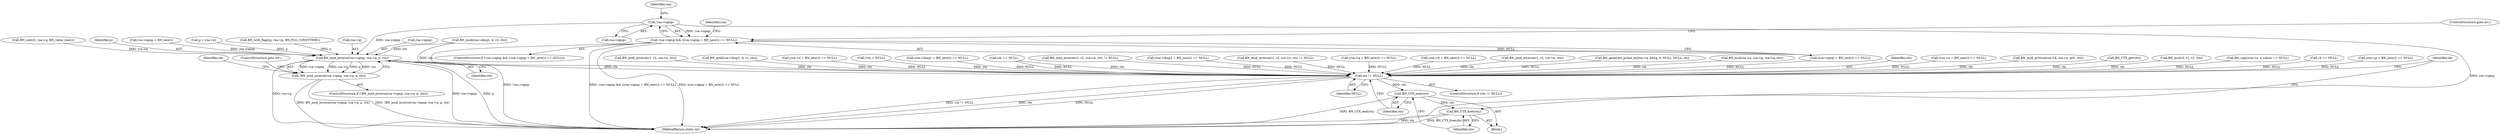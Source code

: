 digraph "0_openssl_349a41da1ad88ad87825414752a8ff5fdd6a6c3f@pointer" {
"1000321" [label="(Call,!rsa->iqmp)"];
"1000320" [label="(Call,!rsa->iqmp && ((rsa->iqmp = BN_new()) == NULL))"];
"1000662" [label="(Call,BN_mod_inverse(rsa->iqmp, rsa->q, p, ctx))"];
"1000661" [label="(Call,!BN_mod_inverse(rsa->iqmp, rsa->q, p, ctx))"];
"1000689" [label="(Call,ctx != NULL)"];
"1000693" [label="(Call,BN_CTX_end(ctx))"];
"1000695" [label="(Call,BN_CTX_free(ctx))"];
"1000283" [label="(Call,(rsa->q = BN_new()) == NULL)"];
"1000666" [label="(Call,rsa->q)"];
"1000241" [label="(Call,(rsa->d = BN_new()) == NULL)"];
"1000449" [label="(Call,BN_mod_inverse(r1, r2, rsa->e, ctx))"];
"1000322" [label="(Call,rsa->iqmp)"];
"1000693" [label="(Call,BN_CTX_end(ctx))"];
"1000661" [label="(Call,!BN_mod_inverse(rsa->iqmp, rsa->q, p, ctx))"];
"1000663" [label="(Call,rsa->iqmp)"];
"1000698" [label="(Identifier,ok)"];
"1000670" [label="(Identifier,ctx)"];
"1000418" [label="(Call,BN_generate_prime_ex(rsa->q, bitsq, 0, NULL, NULL, cb))"];
"1000545" [label="(Call,BN_sub(r2, rsa->q, BN_value_one()))"];
"1000522" [label="(Call,BN_mul(rsa->n, rsa->p, rsa->q, ctx))"];
"1000690" [label="(Identifier,ctx)"];
"1000255" [label="(Call,(rsa->e = BN_new()) == NULL)"];
"1000319" [label="(ControlStructure,if (!rsa->iqmp && ((rsa->iqmp = BN_new()) == NULL)))"];
"1000326" [label="(Call,rsa->iqmp = BN_new())"];
"1000671" [label="(ControlStructure,goto err;)"];
"1000699" [label="(MethodReturn,static int)"];
"1000582" [label="(Call,BN_mod_inverse(rsa->d, rsa->e, pr0, ctx))"];
"1000673" [label="(Identifier,ok)"];
"1000202" [label="(Call,BN_CTX_get(ctx))"];
"1000554" [label="(Call,BN_mul(r0, r1, r2, ctx))"];
"1000325" [label="(Call,(rsa->iqmp = BN_new()) == NULL)"];
"1000334" [label="(Call,BN_copy(rsa->e, e_value) == NULL)"];
"1000694" [label="(Identifier,ctx)"];
"1000205" [label="(Call,r3 == NULL)"];
"1000696" [label="(Identifier,ctx)"];
"1000655" [label="(Call,p = rsa->p)"];
"1000689" [label="(Call,ctx != NULL)"];
"1000269" [label="(Call,(rsa->p = BN_new()) == NULL)"];
"1000648" [label="(Call,BN_with_flags(p, rsa->p, BN_FLG_CONSTTIME))"];
"1000628" [label="(Call,BN_mod(rsa->dmq1, d, r2, ctx))"];
"1000662" [label="(Call,BN_mod_inverse(rsa->iqmp, rsa->q, p, ctx))"];
"1000660" [label="(ControlStructure,if (!BN_mod_inverse(rsa->iqmp, rsa->q, p, ctx)))"];
"1000337" [label="(Identifier,rsa)"];
"1000369" [label="(Call,BN_mod_inverse(r1, r2, rsa->e, ctx))"];
"1000618" [label="(Call,BN_mod(rsa->dmp1, d, r1, ctx))"];
"1000227" [label="(Call,(rsa->n = BN_new()) == NULL)"];
"1000669" [label="(Identifier,p)"];
"1000321" [label="(Call,!rsa->iqmp)"];
"1000691" [label="(Identifier,NULL)"];
"1000159" [label="(Call,*ctx = NULL)"];
"1000311" [label="(Call,(rsa->dmq1 = BN_new()) == NULL)"];
"1000182" [label="(Call,ctx == NULL)"];
"1000320" [label="(Call,!rsa->iqmp && ((rsa->iqmp = BN_new()) == NULL))"];
"1000688" [label="(ControlStructure,if (ctx != NULL))"];
"1000368" [label="(Call,BN_mod_inverse(r1, r2, rsa->e, ctx) != NULL)"];
"1000297" [label="(Call,(rsa->dmp1 = BN_new()) == NULL)"];
"1000692" [label="(Block,)"];
"1000328" [label="(Identifier,rsa)"];
"1000695" [label="(Call,BN_CTX_free(ctx))"];
"1000332" [label="(ControlStructure,goto err;)"];
"1000448" [label="(Call,BN_mod_inverse(r1, r2, rsa->e, ctx) != NULL)"];
"1000321" -> "1000320"  [label="AST: "];
"1000321" -> "1000322"  [label="CFG: "];
"1000322" -> "1000321"  [label="AST: "];
"1000328" -> "1000321"  [label="CFG: "];
"1000320" -> "1000321"  [label="CFG: "];
"1000321" -> "1000699"  [label="DDG: rsa->iqmp"];
"1000321" -> "1000320"  [label="DDG: rsa->iqmp"];
"1000321" -> "1000662"  [label="DDG: rsa->iqmp"];
"1000320" -> "1000319"  [label="AST: "];
"1000320" -> "1000325"  [label="CFG: "];
"1000325" -> "1000320"  [label="AST: "];
"1000332" -> "1000320"  [label="CFG: "];
"1000337" -> "1000320"  [label="CFG: "];
"1000320" -> "1000699"  [label="DDG: (rsa->iqmp = BN_new()) == NULL"];
"1000320" -> "1000699"  [label="DDG: !rsa->iqmp"];
"1000320" -> "1000699"  [label="DDG: !rsa->iqmp && ((rsa->iqmp = BN_new()) == NULL)"];
"1000325" -> "1000320"  [label="DDG: NULL"];
"1000662" -> "1000661"  [label="AST: "];
"1000662" -> "1000670"  [label="CFG: "];
"1000663" -> "1000662"  [label="AST: "];
"1000666" -> "1000662"  [label="AST: "];
"1000669" -> "1000662"  [label="AST: "];
"1000670" -> "1000662"  [label="AST: "];
"1000661" -> "1000662"  [label="CFG: "];
"1000662" -> "1000699"  [label="DDG: rsa->iqmp"];
"1000662" -> "1000699"  [label="DDG: rsa->q"];
"1000662" -> "1000699"  [label="DDG: p"];
"1000662" -> "1000661"  [label="DDG: rsa->iqmp"];
"1000662" -> "1000661"  [label="DDG: rsa->q"];
"1000662" -> "1000661"  [label="DDG: p"];
"1000662" -> "1000661"  [label="DDG: ctx"];
"1000326" -> "1000662"  [label="DDG: rsa->iqmp"];
"1000545" -> "1000662"  [label="DDG: rsa->q"];
"1000655" -> "1000662"  [label="DDG: p"];
"1000648" -> "1000662"  [label="DDG: p"];
"1000628" -> "1000662"  [label="DDG: ctx"];
"1000662" -> "1000689"  [label="DDG: ctx"];
"1000661" -> "1000660"  [label="AST: "];
"1000671" -> "1000661"  [label="CFG: "];
"1000673" -> "1000661"  [label="CFG: "];
"1000661" -> "1000699"  [label="DDG: !BN_mod_inverse(rsa->iqmp, rsa->q, p, ctx)"];
"1000661" -> "1000699"  [label="DDG: BN_mod_inverse(rsa->iqmp, rsa->q, p, ctx)"];
"1000689" -> "1000688"  [label="AST: "];
"1000689" -> "1000691"  [label="CFG: "];
"1000690" -> "1000689"  [label="AST: "];
"1000691" -> "1000689"  [label="AST: "];
"1000694" -> "1000689"  [label="CFG: "];
"1000698" -> "1000689"  [label="CFG: "];
"1000689" -> "1000699"  [label="DDG: ctx != NULL"];
"1000689" -> "1000699"  [label="DDG: ctx"];
"1000689" -> "1000699"  [label="DDG: NULL"];
"1000449" -> "1000689"  [label="DDG: ctx"];
"1000369" -> "1000689"  [label="DDG: ctx"];
"1000582" -> "1000689"  [label="DDG: ctx"];
"1000159" -> "1000689"  [label="DDG: ctx"];
"1000618" -> "1000689"  [label="DDG: ctx"];
"1000202" -> "1000689"  [label="DDG: ctx"];
"1000182" -> "1000689"  [label="DDG: ctx"];
"1000182" -> "1000689"  [label="DDG: NULL"];
"1000554" -> "1000689"  [label="DDG: ctx"];
"1000522" -> "1000689"  [label="DDG: ctx"];
"1000628" -> "1000689"  [label="DDG: ctx"];
"1000297" -> "1000689"  [label="DDG: NULL"];
"1000283" -> "1000689"  [label="DDG: NULL"];
"1000418" -> "1000689"  [label="DDG: NULL"];
"1000334" -> "1000689"  [label="DDG: NULL"];
"1000255" -> "1000689"  [label="DDG: NULL"];
"1000311" -> "1000689"  [label="DDG: NULL"];
"1000368" -> "1000689"  [label="DDG: NULL"];
"1000325" -> "1000689"  [label="DDG: NULL"];
"1000269" -> "1000689"  [label="DDG: NULL"];
"1000227" -> "1000689"  [label="DDG: NULL"];
"1000205" -> "1000689"  [label="DDG: NULL"];
"1000448" -> "1000689"  [label="DDG: NULL"];
"1000241" -> "1000689"  [label="DDG: NULL"];
"1000689" -> "1000693"  [label="DDG: ctx"];
"1000693" -> "1000692"  [label="AST: "];
"1000693" -> "1000694"  [label="CFG: "];
"1000694" -> "1000693"  [label="AST: "];
"1000696" -> "1000693"  [label="CFG: "];
"1000693" -> "1000699"  [label="DDG: BN_CTX_end(ctx)"];
"1000693" -> "1000695"  [label="DDG: ctx"];
"1000695" -> "1000692"  [label="AST: "];
"1000695" -> "1000696"  [label="CFG: "];
"1000696" -> "1000695"  [label="AST: "];
"1000698" -> "1000695"  [label="CFG: "];
"1000695" -> "1000699"  [label="DDG: BN_CTX_free(ctx)"];
"1000695" -> "1000699"  [label="DDG: ctx"];
}
